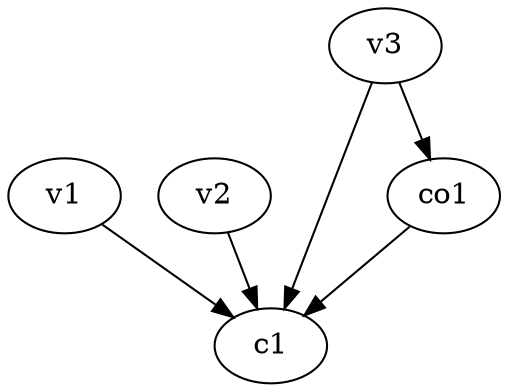 strict digraph  {
c1;
v1;
v2;
v3;
co1;
v1 -> c1  [weight=1];
v2 -> c1  [weight=1];
v3 -> c1  [weight=1];
v3 -> co1  [weight=1];
co1 -> c1  [weight=1];
}
